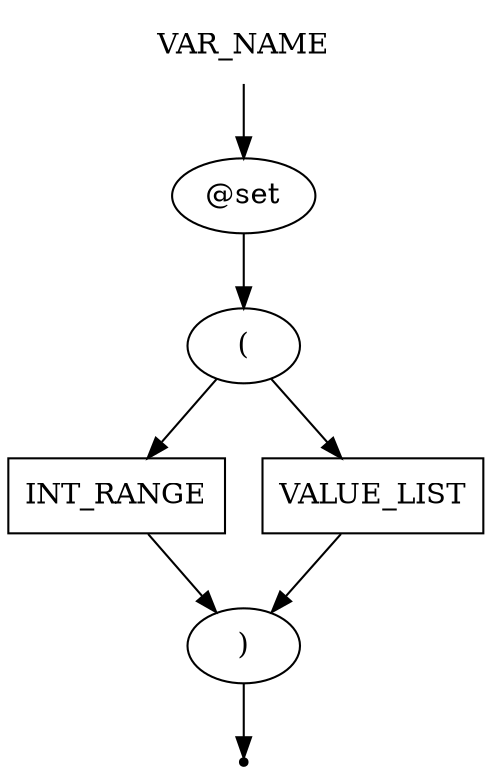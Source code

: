 digraph VAR_NAME {
    start [label=VAR_NAME shape=plaintext]
    key_set [label="@set" shape=oval]
    br_open [label="(" shape=oval]
    br_close [label=")" shape=oval]
    int_range [label=INT_RANGE shape=box]
    value_list [label=VALUE_LIST shape=box]
    end [label="" shape=point]

    start -> key_set
    key_set -> br_open
    br_open -> int_range
    br_open -> value_list
    int_range -> br_close
    value_list -> br_close
    br_close -> end
}